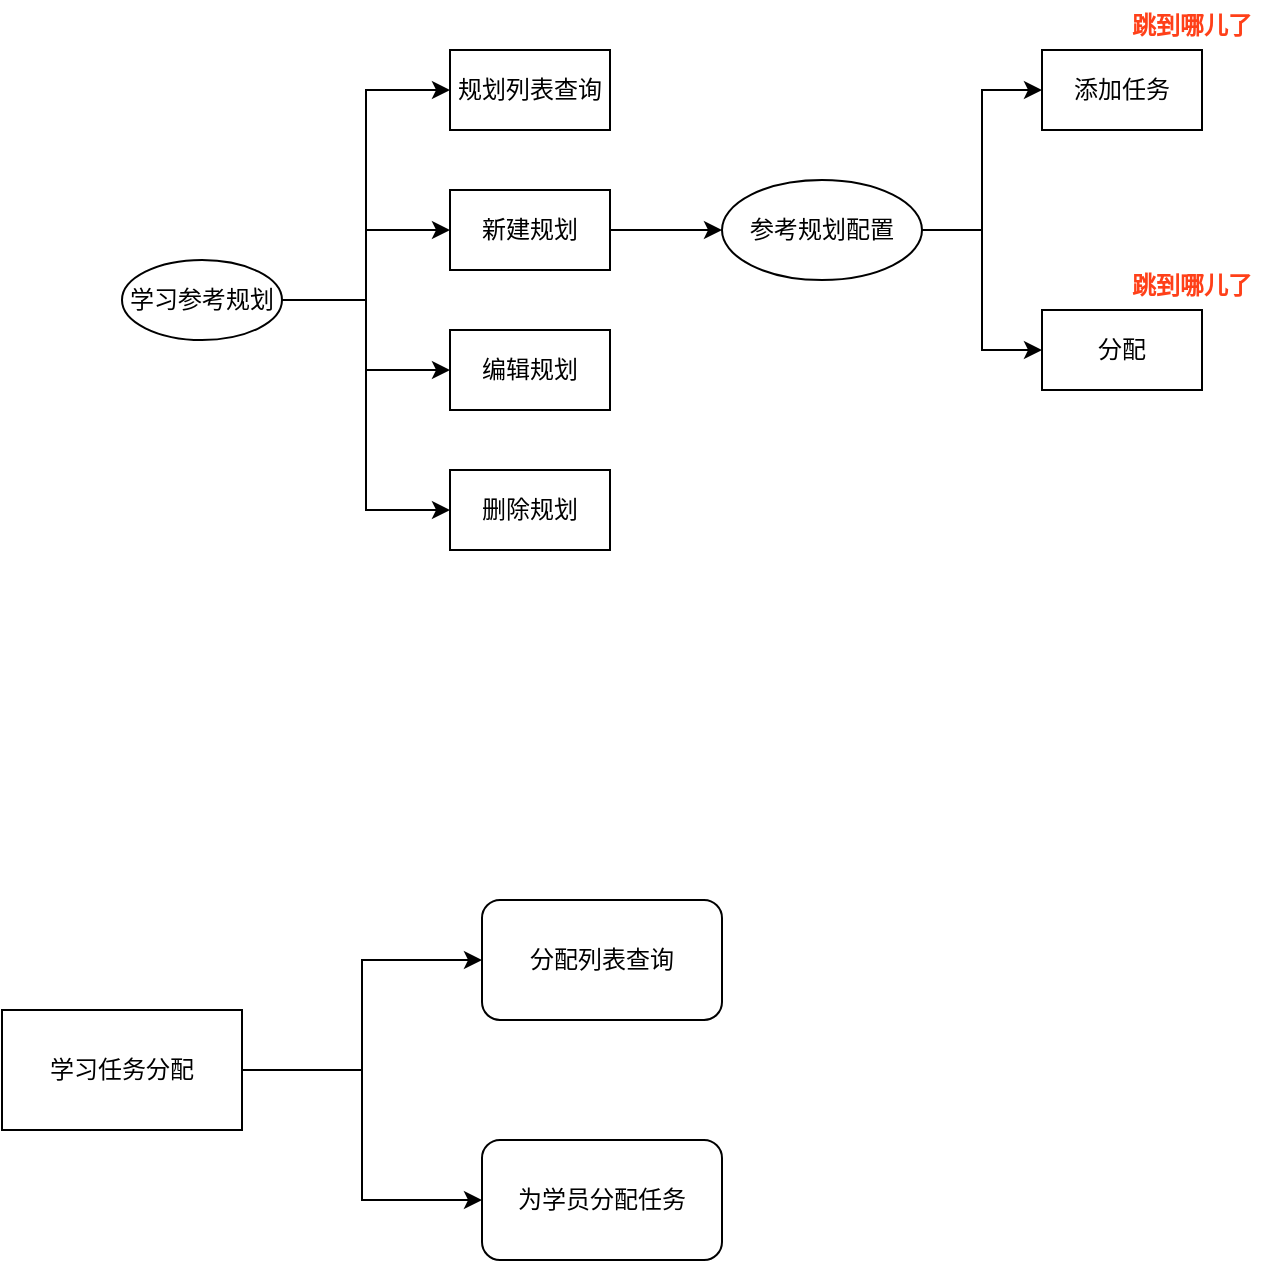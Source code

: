 <mxfile version="24.0.2" type="github">
  <diagram name="第 1 页" id="DTEnMfCUto97bQmpxiS1">
    <mxGraphModel dx="925" dy="437" grid="1" gridSize="10" guides="1" tooltips="1" connect="1" arrows="1" fold="1" page="1" pageScale="1" pageWidth="827" pageHeight="1169" math="0" shadow="0">
      <root>
        <mxCell id="0" />
        <mxCell id="1" parent="0" />
        <mxCell id="Sbyam__u2MsJ9fQgmKF_-19" style="edgeStyle=orthogonalEdgeStyle;rounded=0;orthogonalLoop=1;jettySize=auto;html=1;exitX=1;exitY=0.5;exitDx=0;exitDy=0;entryX=0;entryY=0.5;entryDx=0;entryDy=0;" edge="1" parent="1" source="Sbyam__u2MsJ9fQgmKF_-1" target="Sbyam__u2MsJ9fQgmKF_-4">
          <mxGeometry relative="1" as="geometry" />
        </mxCell>
        <mxCell id="Sbyam__u2MsJ9fQgmKF_-20" style="edgeStyle=orthogonalEdgeStyle;rounded=0;orthogonalLoop=1;jettySize=auto;html=1;exitX=1;exitY=0.5;exitDx=0;exitDy=0;entryX=0;entryY=0.5;entryDx=0;entryDy=0;" edge="1" parent="1" source="Sbyam__u2MsJ9fQgmKF_-1" target="Sbyam__u2MsJ9fQgmKF_-6">
          <mxGeometry relative="1" as="geometry" />
        </mxCell>
        <mxCell id="Sbyam__u2MsJ9fQgmKF_-21" style="edgeStyle=orthogonalEdgeStyle;rounded=0;orthogonalLoop=1;jettySize=auto;html=1;exitX=1;exitY=0.5;exitDx=0;exitDy=0;entryX=0;entryY=0.5;entryDx=0;entryDy=0;" edge="1" parent="1" source="Sbyam__u2MsJ9fQgmKF_-1" target="Sbyam__u2MsJ9fQgmKF_-8">
          <mxGeometry relative="1" as="geometry" />
        </mxCell>
        <mxCell id="Sbyam__u2MsJ9fQgmKF_-22" style="edgeStyle=orthogonalEdgeStyle;rounded=0;orthogonalLoop=1;jettySize=auto;html=1;exitX=1;exitY=0.5;exitDx=0;exitDy=0;entryX=0;entryY=0.5;entryDx=0;entryDy=0;" edge="1" parent="1" source="Sbyam__u2MsJ9fQgmKF_-1" target="Sbyam__u2MsJ9fQgmKF_-11">
          <mxGeometry relative="1" as="geometry" />
        </mxCell>
        <mxCell id="Sbyam__u2MsJ9fQgmKF_-1" value="学习参考规划" style="ellipse;whiteSpace=wrap;html=1;" vertex="1" parent="1">
          <mxGeometry x="170" y="150" width="80" height="40" as="geometry" />
        </mxCell>
        <mxCell id="Sbyam__u2MsJ9fQgmKF_-4" value="规划列表查询" style="rounded=0;whiteSpace=wrap;html=1;" vertex="1" parent="1">
          <mxGeometry x="334" y="45" width="80" height="40" as="geometry" />
        </mxCell>
        <mxCell id="Sbyam__u2MsJ9fQgmKF_-6" value="编辑规划" style="rounded=0;whiteSpace=wrap;html=1;" vertex="1" parent="1">
          <mxGeometry x="334" y="185" width="80" height="40" as="geometry" />
        </mxCell>
        <mxCell id="Sbyam__u2MsJ9fQgmKF_-18" style="edgeStyle=orthogonalEdgeStyle;rounded=0;orthogonalLoop=1;jettySize=auto;html=1;exitX=1;exitY=0.5;exitDx=0;exitDy=0;entryX=0;entryY=0.5;entryDx=0;entryDy=0;" edge="1" parent="1" source="Sbyam__u2MsJ9fQgmKF_-8" target="Sbyam__u2MsJ9fQgmKF_-17">
          <mxGeometry relative="1" as="geometry" />
        </mxCell>
        <mxCell id="Sbyam__u2MsJ9fQgmKF_-8" value="新建规划" style="rounded=0;whiteSpace=wrap;html=1;" vertex="1" parent="1">
          <mxGeometry x="334" y="115" width="80" height="40" as="geometry" />
        </mxCell>
        <mxCell id="Sbyam__u2MsJ9fQgmKF_-11" value="删除规划" style="rounded=0;whiteSpace=wrap;html=1;" vertex="1" parent="1">
          <mxGeometry x="334" y="255" width="80" height="40" as="geometry" />
        </mxCell>
        <mxCell id="Sbyam__u2MsJ9fQgmKF_-25" style="edgeStyle=orthogonalEdgeStyle;rounded=0;orthogonalLoop=1;jettySize=auto;html=1;exitX=1;exitY=0.5;exitDx=0;exitDy=0;entryX=0;entryY=0.5;entryDx=0;entryDy=0;" edge="1" parent="1" source="Sbyam__u2MsJ9fQgmKF_-17" target="Sbyam__u2MsJ9fQgmKF_-24">
          <mxGeometry relative="1" as="geometry" />
        </mxCell>
        <mxCell id="Sbyam__u2MsJ9fQgmKF_-34" style="edgeStyle=orthogonalEdgeStyle;rounded=0;orthogonalLoop=1;jettySize=auto;html=1;exitX=1;exitY=0.5;exitDx=0;exitDy=0;entryX=0;entryY=0.5;entryDx=0;entryDy=0;" edge="1" parent="1" source="Sbyam__u2MsJ9fQgmKF_-17" target="Sbyam__u2MsJ9fQgmKF_-32">
          <mxGeometry relative="1" as="geometry" />
        </mxCell>
        <mxCell id="Sbyam__u2MsJ9fQgmKF_-17" value="参考规划配置" style="ellipse;whiteSpace=wrap;html=1;" vertex="1" parent="1">
          <mxGeometry x="470" y="110" width="100" height="50" as="geometry" />
        </mxCell>
        <mxCell id="Sbyam__u2MsJ9fQgmKF_-24" value="添加任务" style="rounded=0;whiteSpace=wrap;html=1;" vertex="1" parent="1">
          <mxGeometry x="630" y="45" width="80" height="40" as="geometry" />
        </mxCell>
        <mxCell id="Sbyam__u2MsJ9fQgmKF_-30" value="&lt;b&gt;&lt;font color=&quot;#ff4019&quot;&gt;跳到哪儿了&lt;/font&gt;&lt;/b&gt;" style="text;html=1;align=center;verticalAlign=middle;whiteSpace=wrap;rounded=0;" vertex="1" parent="1">
          <mxGeometry x="660" y="20" width="90" height="25" as="geometry" />
        </mxCell>
        <mxCell id="Sbyam__u2MsJ9fQgmKF_-32" value="分配" style="rounded=0;whiteSpace=wrap;html=1;" vertex="1" parent="1">
          <mxGeometry x="630" y="175" width="80" height="40" as="geometry" />
        </mxCell>
        <mxCell id="Sbyam__u2MsJ9fQgmKF_-33" value="&lt;b&gt;&lt;font color=&quot;#ff4019&quot;&gt;跳到哪儿了&lt;/font&gt;&lt;/b&gt;" style="text;html=1;align=center;verticalAlign=middle;whiteSpace=wrap;rounded=0;" vertex="1" parent="1">
          <mxGeometry x="660" y="150" width="90" height="25" as="geometry" />
        </mxCell>
        <mxCell id="Sbyam__u2MsJ9fQgmKF_-37" style="edgeStyle=orthogonalEdgeStyle;rounded=0;orthogonalLoop=1;jettySize=auto;html=1;exitX=1;exitY=0.5;exitDx=0;exitDy=0;" edge="1" parent="1" source="Sbyam__u2MsJ9fQgmKF_-35" target="Sbyam__u2MsJ9fQgmKF_-36">
          <mxGeometry relative="1" as="geometry" />
        </mxCell>
        <mxCell id="Sbyam__u2MsJ9fQgmKF_-39" style="edgeStyle=orthogonalEdgeStyle;rounded=0;orthogonalLoop=1;jettySize=auto;html=1;exitX=1;exitY=0.5;exitDx=0;exitDy=0;entryX=0;entryY=0.5;entryDx=0;entryDy=0;" edge="1" parent="1" source="Sbyam__u2MsJ9fQgmKF_-35" target="Sbyam__u2MsJ9fQgmKF_-38">
          <mxGeometry relative="1" as="geometry" />
        </mxCell>
        <mxCell id="Sbyam__u2MsJ9fQgmKF_-35" value="学习任务分配" style="rounded=0;whiteSpace=wrap;html=1;" vertex="1" parent="1">
          <mxGeometry x="110" y="525" width="120" height="60" as="geometry" />
        </mxCell>
        <mxCell id="Sbyam__u2MsJ9fQgmKF_-36" value="分配列表查询" style="rounded=1;whiteSpace=wrap;html=1;" vertex="1" parent="1">
          <mxGeometry x="350" y="470" width="120" height="60" as="geometry" />
        </mxCell>
        <mxCell id="Sbyam__u2MsJ9fQgmKF_-38" value="为学员分配任务" style="rounded=1;whiteSpace=wrap;html=1;" vertex="1" parent="1">
          <mxGeometry x="350" y="590" width="120" height="60" as="geometry" />
        </mxCell>
      </root>
    </mxGraphModel>
  </diagram>
</mxfile>
